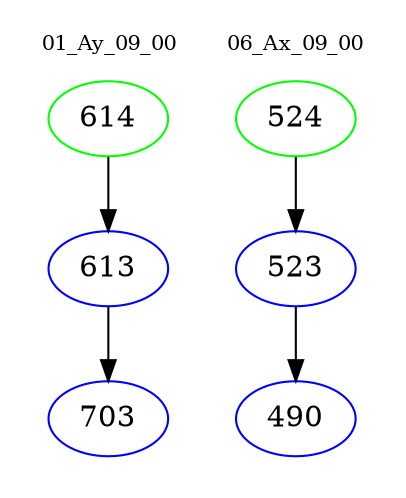 digraph{
subgraph cluster_0 {
color = white
label = "01_Ay_09_00";
fontsize=10;
T0_614 [label="614", color="green"]
T0_614 -> T0_613 [color="black"]
T0_613 [label="613", color="blue"]
T0_613 -> T0_703 [color="black"]
T0_703 [label="703", color="blue"]
}
subgraph cluster_1 {
color = white
label = "06_Ax_09_00";
fontsize=10;
T1_524 [label="524", color="green"]
T1_524 -> T1_523 [color="black"]
T1_523 [label="523", color="blue"]
T1_523 -> T1_490 [color="black"]
T1_490 [label="490", color="blue"]
}
}
